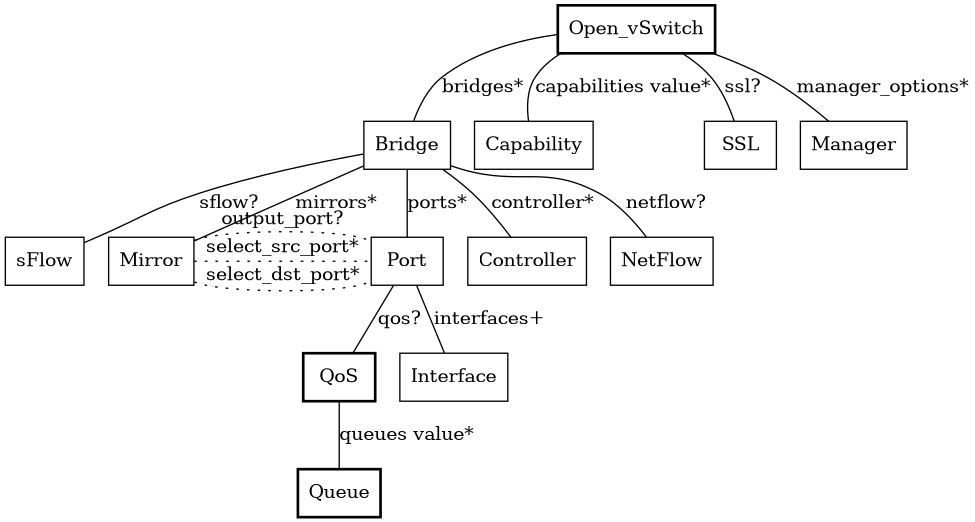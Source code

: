 digraph Open_vSwitch {
	size="6.5,4";
	margin="0";
	node [shape=box];
	edge [dir=none, arrowhead=none, arrowtail=none];
	Bridge [];
	Bridge -> sFlow [label="sflow?"];
	Bridge -> Mirror [label="mirrors*"];
	Bridge -> Port [label="ports*"];
	Bridge -> Controller [label="controller*"];
	Bridge -> NetFlow [label="netflow?"];
	QoS [style=bold];
	QoS -> Queue [label="queues value*"];
	sFlow [];
	Open_vSwitch [style=bold];
	Open_vSwitch -> Bridge [label="bridges*"];
	Open_vSwitch -> Capability [label="capabilities value*"];
	Open_vSwitch -> SSL [label="ssl?"];
	Open_vSwitch -> Manager [label="manager_options*"];
	Controller [];
	Queue [style=bold];
	SSL [];
	Manager [];
	Capability [];
	Mirror [];
	Mirror -> Port [style=dotted, constraint=false, label="select_src_port*"];
	Mirror -> Port [style=dotted, constraint=false, label="output_port?"];
	Mirror -> Port [style=dotted, constraint=false, label="select_dst_port*"];
	Interface [];
	NetFlow [];
	Port [];
	Port -> QoS [label="qos?"];
	Port -> Interface [label="interfaces+"];
}
